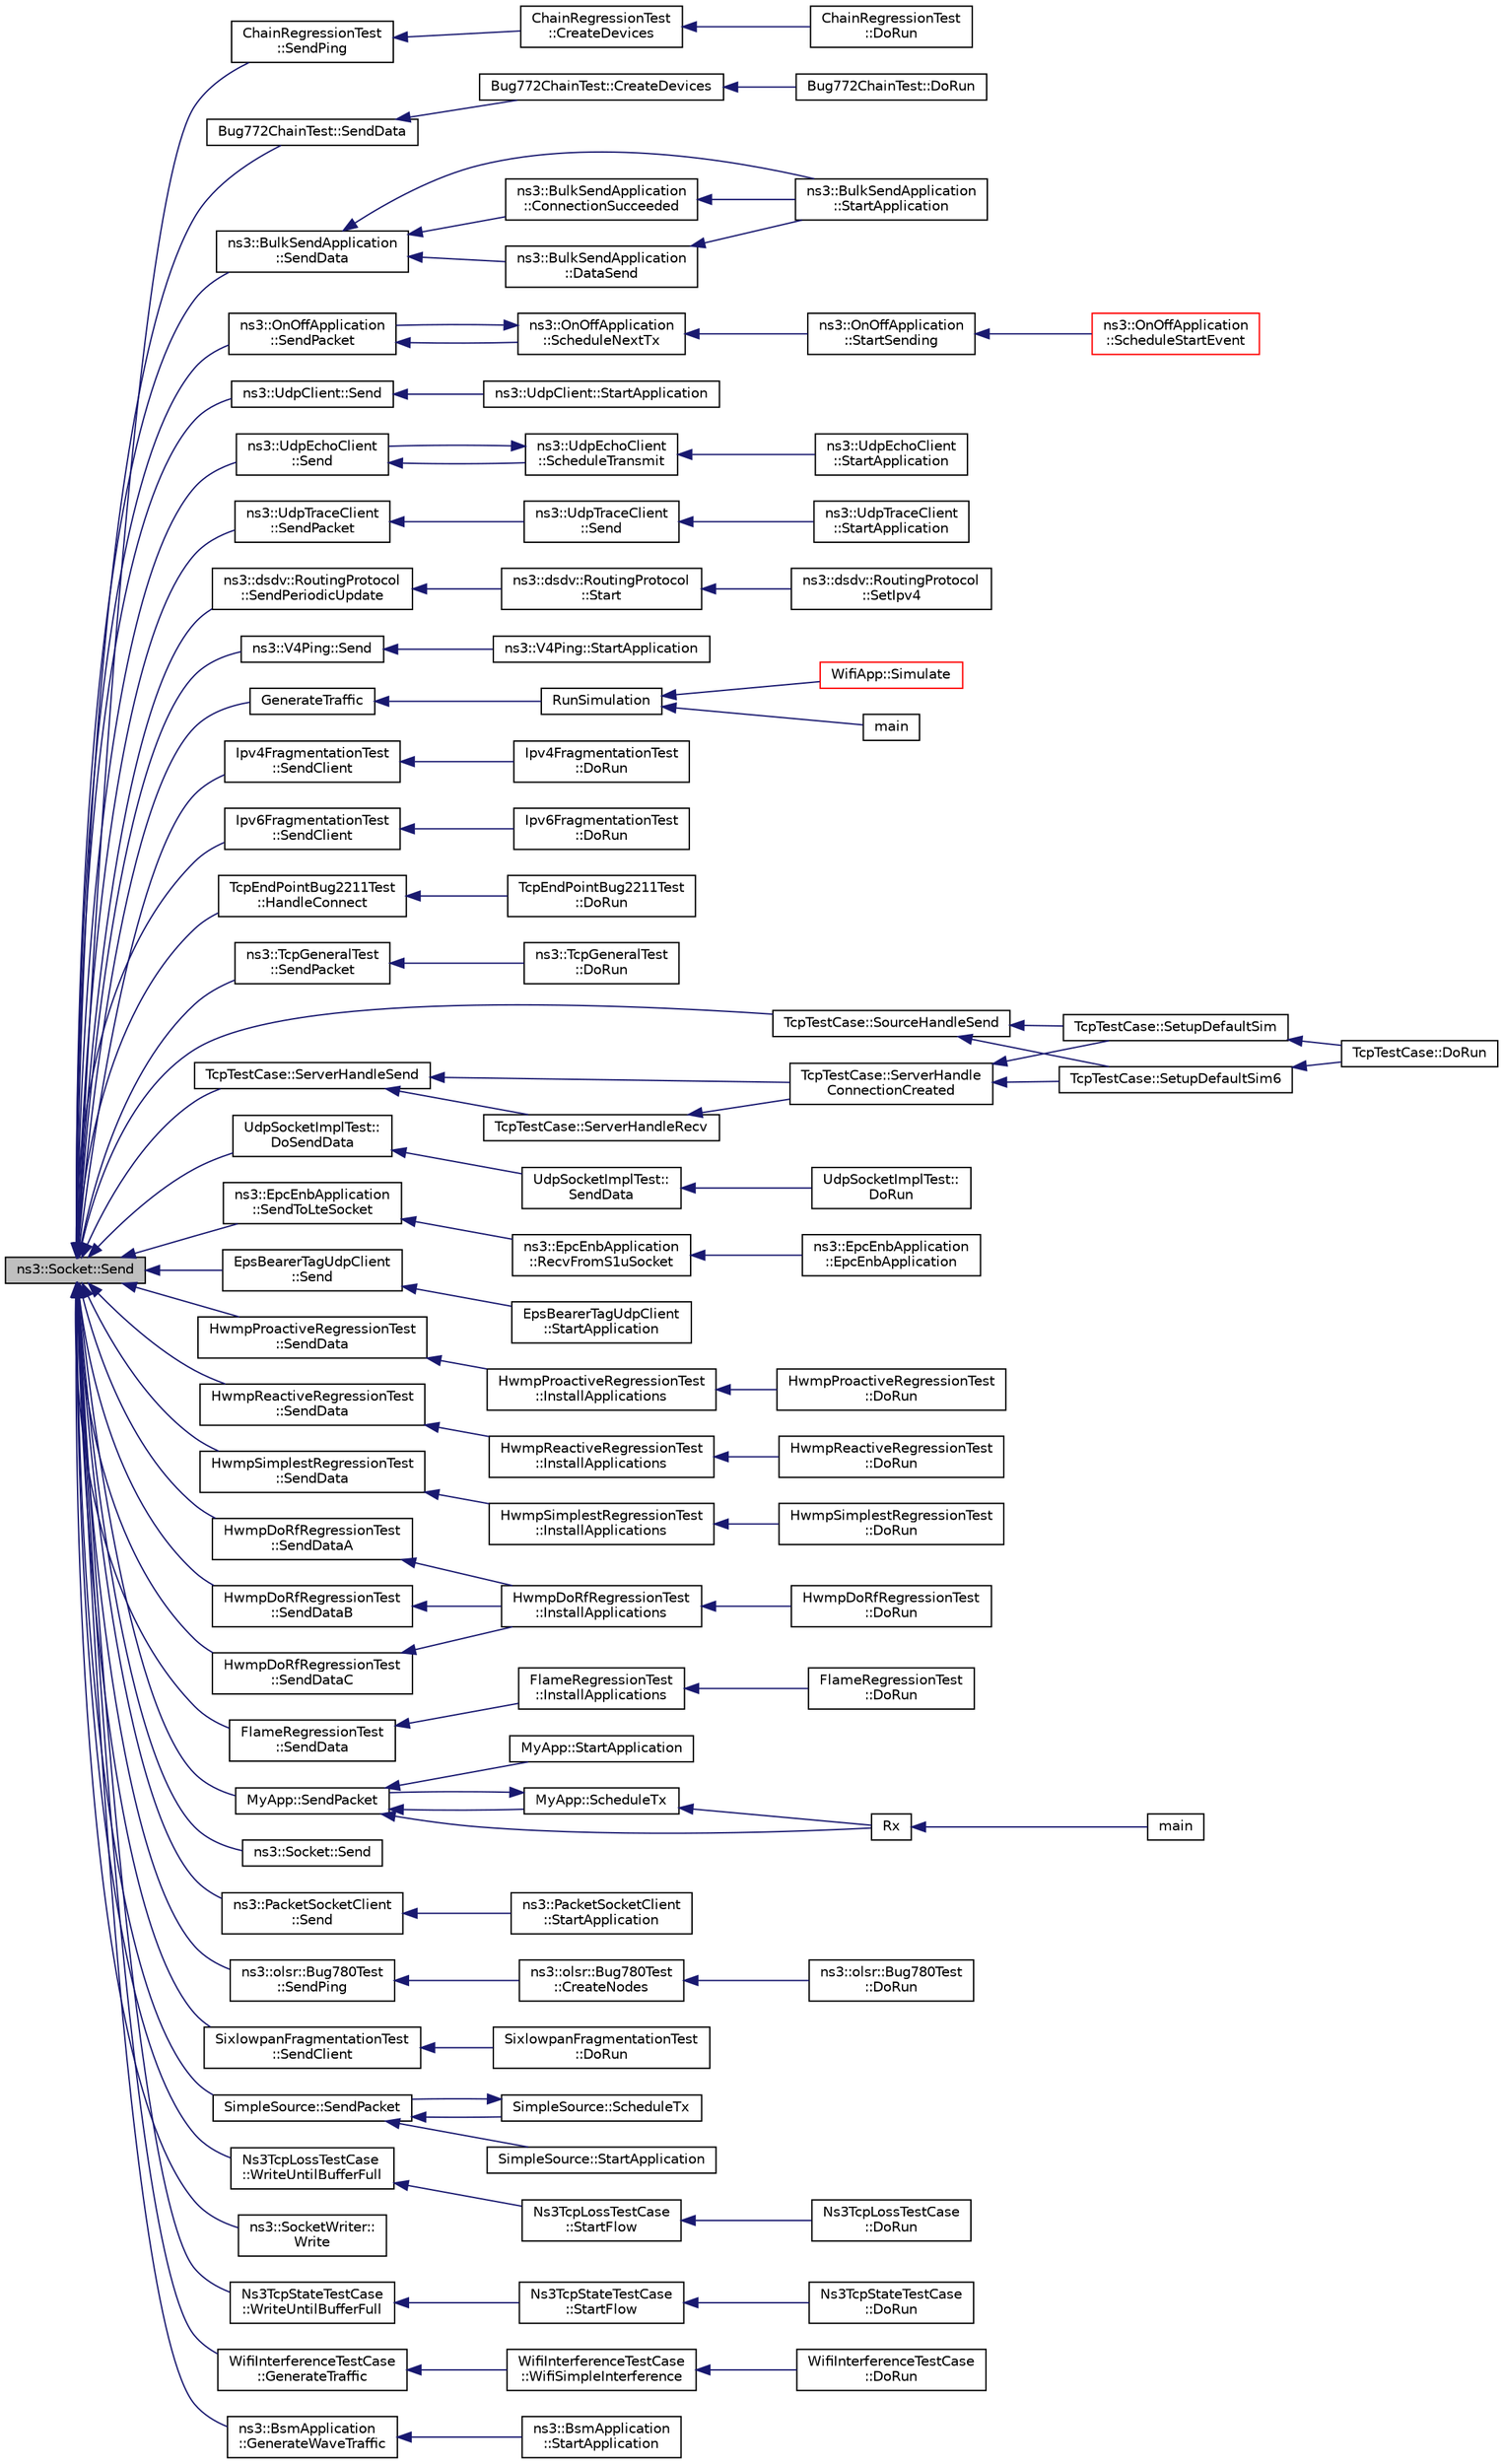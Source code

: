 digraph "ns3::Socket::Send"
{
  edge [fontname="Helvetica",fontsize="10",labelfontname="Helvetica",labelfontsize="10"];
  node [fontname="Helvetica",fontsize="10",shape=record];
  rankdir="LR";
  Node1 [label="ns3::Socket::Send",height=0.2,width=0.4,color="black", fillcolor="grey75", style="filled", fontcolor="black"];
  Node1 -> Node2 [dir="back",color="midnightblue",fontsize="10",style="solid"];
  Node2 [label="ChainRegressionTest\l::SendPing",height=0.2,width=0.4,color="black", fillcolor="white", style="filled",URL="$da/d19/classChainRegressionTest.html#a7282b25c193b2b0f237263616b10f251",tooltip="Send one ping. "];
  Node2 -> Node3 [dir="back",color="midnightblue",fontsize="10",style="solid"];
  Node3 [label="ChainRegressionTest\l::CreateDevices",height=0.2,width=0.4,color="black", fillcolor="white", style="filled",URL="$da/d19/classChainRegressionTest.html#ae8b1dd906e3d52a223122c63d236bb19",tooltip="Create devices, install TCP/IP stack and applications. "];
  Node3 -> Node4 [dir="back",color="midnightblue",fontsize="10",style="solid"];
  Node4 [label="ChainRegressionTest\l::DoRun",height=0.2,width=0.4,color="black", fillcolor="white", style="filled",URL="$da/d19/classChainRegressionTest.html#a51aa3cae551407ee6a6f346c30e3cc43",tooltip="Go. "];
  Node1 -> Node5 [dir="back",color="midnightblue",fontsize="10",style="solid"];
  Node5 [label="Bug772ChainTest::SendData",height=0.2,width=0.4,color="black", fillcolor="white", style="filled",URL="$d0/d17/classBug772ChainTest.html#aa2ca782ce38d9b2435001b878650146c"];
  Node5 -> Node6 [dir="back",color="midnightblue",fontsize="10",style="solid"];
  Node6 [label="Bug772ChainTest::CreateDevices",height=0.2,width=0.4,color="black", fillcolor="white", style="filled",URL="$d0/d17/classBug772ChainTest.html#a9dfdee167ab354dd596e13d1a873e50a",tooltip="Create devices, install TCP/IP stack and applications. "];
  Node6 -> Node7 [dir="back",color="midnightblue",fontsize="10",style="solid"];
  Node7 [label="Bug772ChainTest::DoRun",height=0.2,width=0.4,color="black", fillcolor="white", style="filled",URL="$d0/d17/classBug772ChainTest.html#a28c0cb91d146d6b3fdfb86dc8dc1f5b6",tooltip="Go. "];
  Node1 -> Node8 [dir="back",color="midnightblue",fontsize="10",style="solid"];
  Node8 [label="ns3::BulkSendApplication\l::SendData",height=0.2,width=0.4,color="black", fillcolor="white", style="filled",URL="$de/dc0/classns3_1_1BulkSendApplication.html#afada5c9e192f74cce5eb7f99595d60da",tooltip="Send data until the L4 transmission buffer is full. "];
  Node8 -> Node9 [dir="back",color="midnightblue",fontsize="10",style="solid"];
  Node9 [label="ns3::BulkSendApplication\l::StartApplication",height=0.2,width=0.4,color="black", fillcolor="white", style="filled",URL="$de/dc0/classns3_1_1BulkSendApplication.html#aa3537015cd452ab46e5c80dc36caf865",tooltip="Application specific startup code. "];
  Node8 -> Node10 [dir="back",color="midnightblue",fontsize="10",style="solid"];
  Node10 [label="ns3::BulkSendApplication\l::ConnectionSucceeded",height=0.2,width=0.4,color="black", fillcolor="white", style="filled",URL="$de/dc0/classns3_1_1BulkSendApplication.html#a64f1bc4e311961311589e77f8309755a",tooltip="Connection Succeeded (called by Socket through a callback) "];
  Node10 -> Node9 [dir="back",color="midnightblue",fontsize="10",style="solid"];
  Node8 -> Node11 [dir="back",color="midnightblue",fontsize="10",style="solid"];
  Node11 [label="ns3::BulkSendApplication\l::DataSend",height=0.2,width=0.4,color="black", fillcolor="white", style="filled",URL="$de/dc0/classns3_1_1BulkSendApplication.html#a2641464e28f7d93996e74e8dbad6a15a",tooltip="Send more data as soon as some has been transmitted. "];
  Node11 -> Node9 [dir="back",color="midnightblue",fontsize="10",style="solid"];
  Node1 -> Node12 [dir="back",color="midnightblue",fontsize="10",style="solid"];
  Node12 [label="ns3::OnOffApplication\l::SendPacket",height=0.2,width=0.4,color="black", fillcolor="white", style="filled",URL="$dc/d04/classns3_1_1OnOffApplication.html#afe6fb4d4e772370c797b722dbe6f7e3f",tooltip="Send a packet. "];
  Node12 -> Node13 [dir="back",color="midnightblue",fontsize="10",style="solid"];
  Node13 [label="ns3::OnOffApplication\l::ScheduleNextTx",height=0.2,width=0.4,color="black", fillcolor="white", style="filled",URL="$dc/d04/classns3_1_1OnOffApplication.html#a654fc8acee0ccc66f1c736a06c5e149d",tooltip="Schedule the next packet transmission. "];
  Node13 -> Node14 [dir="back",color="midnightblue",fontsize="10",style="solid"];
  Node14 [label="ns3::OnOffApplication\l::StartSending",height=0.2,width=0.4,color="black", fillcolor="white", style="filled",URL="$dc/d04/classns3_1_1OnOffApplication.html#ac3d42b6fa582b938e0197c1b8c015583",tooltip="Start an On period. "];
  Node14 -> Node15 [dir="back",color="midnightblue",fontsize="10",style="solid"];
  Node15 [label="ns3::OnOffApplication\l::ScheduleStartEvent",height=0.2,width=0.4,color="red", fillcolor="white", style="filled",URL="$dc/d04/classns3_1_1OnOffApplication.html#a20124d7b90ced13c6b92388b6ab0d8f9",tooltip="Schedule the next On period start. "];
  Node13 -> Node12 [dir="back",color="midnightblue",fontsize="10",style="solid"];
  Node1 -> Node16 [dir="back",color="midnightblue",fontsize="10",style="solid"];
  Node16 [label="ns3::UdpClient::Send",height=0.2,width=0.4,color="black", fillcolor="white", style="filled",URL="$de/da9/classns3_1_1UdpClient.html#a1f30c47c9851f26913dbff4560979868",tooltip="Send a packet. "];
  Node16 -> Node17 [dir="back",color="midnightblue",fontsize="10",style="solid"];
  Node17 [label="ns3::UdpClient::StartApplication",height=0.2,width=0.4,color="black", fillcolor="white", style="filled",URL="$de/da9/classns3_1_1UdpClient.html#a18c3a451f2c18d2edc6a634a913f1474",tooltip="Application specific startup code. "];
  Node1 -> Node18 [dir="back",color="midnightblue",fontsize="10",style="solid"];
  Node18 [label="ns3::UdpEchoClient\l::Send",height=0.2,width=0.4,color="black", fillcolor="white", style="filled",URL="$de/d6b/classns3_1_1UdpEchoClient.html#acdbfd43efe67c30d2eb0b92a8dcbcdde",tooltip="Send a packet. "];
  Node18 -> Node19 [dir="back",color="midnightblue",fontsize="10",style="solid"];
  Node19 [label="ns3::UdpEchoClient\l::ScheduleTransmit",height=0.2,width=0.4,color="black", fillcolor="white", style="filled",URL="$de/d6b/classns3_1_1UdpEchoClient.html#aa80d42ed9fca35af021a8063686744b4",tooltip="Schedule the next packet transmission. "];
  Node19 -> Node20 [dir="back",color="midnightblue",fontsize="10",style="solid"];
  Node20 [label="ns3::UdpEchoClient\l::StartApplication",height=0.2,width=0.4,color="black", fillcolor="white", style="filled",URL="$de/d6b/classns3_1_1UdpEchoClient.html#a48fffea76bbceda5b0bec9c3007411fc",tooltip="Application specific startup code. "];
  Node19 -> Node18 [dir="back",color="midnightblue",fontsize="10",style="solid"];
  Node1 -> Node21 [dir="back",color="midnightblue",fontsize="10",style="solid"];
  Node21 [label="ns3::UdpTraceClient\l::SendPacket",height=0.2,width=0.4,color="black", fillcolor="white", style="filled",URL="$d4/d5a/structns3_1_1UdpTraceClient.html#a7dfbf9354c464bfe8fe303f520c0b83c",tooltip="Send a packet of a given size. "];
  Node21 -> Node22 [dir="back",color="midnightblue",fontsize="10",style="solid"];
  Node22 [label="ns3::UdpTraceClient\l::Send",height=0.2,width=0.4,color="black", fillcolor="white", style="filled",URL="$d4/d5a/structns3_1_1UdpTraceClient.html#a050aa4d5fea933c1093099846259f6ce",tooltip="Send a packet. "];
  Node22 -> Node23 [dir="back",color="midnightblue",fontsize="10",style="solid"];
  Node23 [label="ns3::UdpTraceClient\l::StartApplication",height=0.2,width=0.4,color="black", fillcolor="white", style="filled",URL="$d4/d5a/structns3_1_1UdpTraceClient.html#a7d28a5a8886372fc6b10d5fe9deca035",tooltip="Application specific startup code. "];
  Node1 -> Node24 [dir="back",color="midnightblue",fontsize="10",style="solid"];
  Node24 [label="ns3::dsdv::RoutingProtocol\l::SendPeriodicUpdate",height=0.2,width=0.4,color="black", fillcolor="white", style="filled",URL="$de/dca/classns3_1_1dsdv_1_1RoutingProtocol.html#a370e3ca262a505ec0fd30456f82b2aed",tooltip="Broadcasts the entire routing table for every PeriodicUpdateInterval. "];
  Node24 -> Node25 [dir="back",color="midnightblue",fontsize="10",style="solid"];
  Node25 [label="ns3::dsdv::RoutingProtocol\l::Start",height=0.2,width=0.4,color="black", fillcolor="white", style="filled",URL="$de/dca/classns3_1_1dsdv_1_1RoutingProtocol.html#a1e6145b4ecb927243c4758012036c45a",tooltip="Start protocol operation. "];
  Node25 -> Node26 [dir="back",color="midnightblue",fontsize="10",style="solid"];
  Node26 [label="ns3::dsdv::RoutingProtocol\l::SetIpv4",height=0.2,width=0.4,color="black", fillcolor="white", style="filled",URL="$de/dca/classns3_1_1dsdv_1_1RoutingProtocol.html#aab88c62fbd0567cf31d185cb58b23a44"];
  Node1 -> Node27 [dir="back",color="midnightblue",fontsize="10",style="solid"];
  Node27 [label="ns3::V4Ping::Send",height=0.2,width=0.4,color="black", fillcolor="white", style="filled",URL="$d3/da5/classns3_1_1V4Ping.html#a26d3a4285998df72a37dfa62b9097e4b",tooltip="Send one Ping (ICMP ECHO) to the destination. "];
  Node27 -> Node28 [dir="back",color="midnightblue",fontsize="10",style="solid"];
  Node28 [label="ns3::V4Ping::StartApplication",height=0.2,width=0.4,color="black", fillcolor="white", style="filled",URL="$d3/da5/classns3_1_1V4Ping.html#ac5176e135c81f0764bcd560c7fc71390",tooltip="Application specific startup code. "];
  Node1 -> Node29 [dir="back",color="midnightblue",fontsize="10",style="solid"];
  Node29 [label="GenerateTraffic",height=0.2,width=0.4,color="black", fillcolor="white", style="filled",URL="$d9/d41/main-simple_8cc.html#a56b0a2c40ec28496e4ff380c68b676f3"];
  Node29 -> Node30 [dir="back",color="midnightblue",fontsize="10",style="solid"];
  Node30 [label="RunSimulation",height=0.2,width=0.4,color="black", fillcolor="white", style="filled",URL="$d9/d41/main-simple_8cc.html#aae4a035f2107d100249164fe508bac66"];
  Node30 -> Node31 [dir="back",color="midnightblue",fontsize="10",style="solid"];
  Node31 [label="main",height=0.2,width=0.4,color="black", fillcolor="white", style="filled",URL="$d9/d41/main-simple_8cc.html#a0ddf1224851353fc92bfbff6f499fa97"];
  Node30 -> Node32 [dir="back",color="midnightblue",fontsize="10",style="solid"];
  Node32 [label="WifiApp::Simulate",height=0.2,width=0.4,color="red", fillcolor="white", style="filled",URL="$db/dbc/classWifiApp.html#a3a95c7b7e96a5c40810d6fee12b9540c",tooltip="Enacts simulation of an ns-3 wifi application. "];
  Node1 -> Node33 [dir="back",color="midnightblue",fontsize="10",style="solid"];
  Node33 [label="Ipv4FragmentationTest\l::SendClient",height=0.2,width=0.4,color="black", fillcolor="white", style="filled",URL="$d2/d57/classIpv4FragmentationTest.html#a3df0b70a39a1fec9205b40f47a64ab6f",tooltip="Send a packet. "];
  Node33 -> Node34 [dir="back",color="midnightblue",fontsize="10",style="solid"];
  Node34 [label="Ipv4FragmentationTest\l::DoRun",height=0.2,width=0.4,color="black", fillcolor="white", style="filled",URL="$d2/d57/classIpv4FragmentationTest.html#abe15a9d41a354bd95bf8c0b1622a54cb",tooltip="Implementation to actually run this TestCase. "];
  Node1 -> Node35 [dir="back",color="midnightblue",fontsize="10",style="solid"];
  Node35 [label="Ipv6FragmentationTest\l::SendClient",height=0.2,width=0.4,color="black", fillcolor="white", style="filled",URL="$d1/dbc/classIpv6FragmentationTest.html#ac687632e8c098b596c007d201f1d5f3c",tooltip="Send a packet. "];
  Node35 -> Node36 [dir="back",color="midnightblue",fontsize="10",style="solid"];
  Node36 [label="Ipv6FragmentationTest\l::DoRun",height=0.2,width=0.4,color="black", fillcolor="white", style="filled",URL="$d1/dbc/classIpv6FragmentationTest.html#a83bd2f74ceac188b83cfb604a90c7b7b",tooltip="Implementation to actually run this TestCase. "];
  Node1 -> Node37 [dir="back",color="midnightblue",fontsize="10",style="solid"];
  Node37 [label="TcpEndPointBug2211Test\l::HandleConnect",height=0.2,width=0.4,color="black", fillcolor="white", style="filled",URL="$da/dd3/classTcpEndPointBug2211Test.html#aeadec4cba94c55bd4e9b47b21652cfb6",tooltip="Handle a connection establishment. "];
  Node37 -> Node38 [dir="back",color="midnightblue",fontsize="10",style="solid"];
  Node38 [label="TcpEndPointBug2211Test\l::DoRun",height=0.2,width=0.4,color="black", fillcolor="white", style="filled",URL="$da/dd3/classTcpEndPointBug2211Test.html#ab0f069f68fbb6b3e69a42e090be8215c",tooltip="Implementation to actually run this TestCase. "];
  Node1 -> Node39 [dir="back",color="midnightblue",fontsize="10",style="solid"];
  Node39 [label="ns3::TcpGeneralTest\l::SendPacket",height=0.2,width=0.4,color="black", fillcolor="white", style="filled",URL="$d2/dfd/classns3_1_1TcpGeneralTest.html#ab7a2d9e8e8258fb18760c802ffa11c7c",tooltip="Send packets to other endpoint. "];
  Node39 -> Node40 [dir="back",color="midnightblue",fontsize="10",style="solid"];
  Node40 [label="ns3::TcpGeneralTest\l::DoRun",height=0.2,width=0.4,color="black", fillcolor="white", style="filled",URL="$d2/dfd/classns3_1_1TcpGeneralTest.html#a79f00453e60b95fcf8d22757593f5ed3",tooltip="Execute the tcp test. "];
  Node1 -> Node41 [dir="back",color="midnightblue",fontsize="10",style="solid"];
  Node41 [label="TcpTestCase::ServerHandleSend",height=0.2,width=0.4,color="black", fillcolor="white", style="filled",URL="$de/dae/classTcpTestCase.html#a1ba2bc3a0a5e84e07437e48e632fdbda",tooltip="Server: Send data. "];
  Node41 -> Node42 [dir="back",color="midnightblue",fontsize="10",style="solid"];
  Node42 [label="TcpTestCase::ServerHandle\lConnectionCreated",height=0.2,width=0.4,color="black", fillcolor="white", style="filled",URL="$de/dae/classTcpTestCase.html#a92ee004cc017259628ac1731ca4e040a",tooltip="Server: Handle connection created. "];
  Node42 -> Node43 [dir="back",color="midnightblue",fontsize="10",style="solid"];
  Node43 [label="TcpTestCase::SetupDefaultSim",height=0.2,width=0.4,color="black", fillcolor="white", style="filled",URL="$de/dae/classTcpTestCase.html#aa0635586d1df558a59adf3ab92cdd511",tooltip="Setup the test (IPv4 version). "];
  Node43 -> Node44 [dir="back",color="midnightblue",fontsize="10",style="solid"];
  Node44 [label="TcpTestCase::DoRun",height=0.2,width=0.4,color="black", fillcolor="white", style="filled",URL="$de/dae/classTcpTestCase.html#a8c4c4fa54e3c71ae1fca781357605134",tooltip="Implementation to actually run this TestCase. "];
  Node42 -> Node45 [dir="back",color="midnightblue",fontsize="10",style="solid"];
  Node45 [label="TcpTestCase::SetupDefaultSim6",height=0.2,width=0.4,color="black", fillcolor="white", style="filled",URL="$de/dae/classTcpTestCase.html#ad45a412dd010f36d8b396ab83df8acd6",tooltip="Setup the test (IPv6 version). "];
  Node45 -> Node44 [dir="back",color="midnightblue",fontsize="10",style="solid"];
  Node41 -> Node46 [dir="back",color="midnightblue",fontsize="10",style="solid"];
  Node46 [label="TcpTestCase::ServerHandleRecv",height=0.2,width=0.4,color="black", fillcolor="white", style="filled",URL="$de/dae/classTcpTestCase.html#a42ede7664eb853794823d249b65df402",tooltip="Server: Receive data. "];
  Node46 -> Node42 [dir="back",color="midnightblue",fontsize="10",style="solid"];
  Node1 -> Node47 [dir="back",color="midnightblue",fontsize="10",style="solid"];
  Node47 [label="TcpTestCase::SourceHandleSend",height=0.2,width=0.4,color="black", fillcolor="white", style="filled",URL="$de/dae/classTcpTestCase.html#ae2b2672883a732447f02e4bf82840f34",tooltip="Client: Send data. "];
  Node47 -> Node43 [dir="back",color="midnightblue",fontsize="10",style="solid"];
  Node47 -> Node45 [dir="back",color="midnightblue",fontsize="10",style="solid"];
  Node1 -> Node48 [dir="back",color="midnightblue",fontsize="10",style="solid"];
  Node48 [label="UdpSocketImplTest::\lDoSendData",height=0.2,width=0.4,color="black", fillcolor="white", style="filled",URL="$da/d08/classUdpSocketImplTest.html#abb4bfa5a84b8b642f22fd0f8981bf515",tooltip="Send data. "];
  Node48 -> Node49 [dir="back",color="midnightblue",fontsize="10",style="solid"];
  Node49 [label="UdpSocketImplTest::\lSendData",height=0.2,width=0.4,color="black", fillcolor="white", style="filled",URL="$da/d08/classUdpSocketImplTest.html#a69244de27acf4b1f164091057321b414",tooltip="Send data. "];
  Node49 -> Node50 [dir="back",color="midnightblue",fontsize="10",style="solid"];
  Node50 [label="UdpSocketImplTest::\lDoRun",height=0.2,width=0.4,color="black", fillcolor="white", style="filled",URL="$da/d08/classUdpSocketImplTest.html#a186599e6487c7c550383f236042f3cd4",tooltip="Implementation to actually run this TestCase. "];
  Node1 -> Node51 [dir="back",color="midnightblue",fontsize="10",style="solid"];
  Node51 [label="ns3::EpcEnbApplication\l::SendToLteSocket",height=0.2,width=0.4,color="black", fillcolor="white", style="filled",URL="$d9/d42/classns3_1_1EpcEnbApplication.html#a793f953acd337fdccf43f468e1f5ea63"];
  Node51 -> Node52 [dir="back",color="midnightblue",fontsize="10",style="solid"];
  Node52 [label="ns3::EpcEnbApplication\l::RecvFromS1uSocket",height=0.2,width=0.4,color="black", fillcolor="white", style="filled",URL="$d9/d42/classns3_1_1EpcEnbApplication.html#a924ee9f091bc38a41b0f421091fb1672"];
  Node52 -> Node53 [dir="back",color="midnightblue",fontsize="10",style="solid"];
  Node53 [label="ns3::EpcEnbApplication\l::EpcEnbApplication",height=0.2,width=0.4,color="black", fillcolor="white", style="filled",URL="$d9/d42/classns3_1_1EpcEnbApplication.html#af36198bbc50d4acfb104fe448c25a041"];
  Node1 -> Node54 [dir="back",color="midnightblue",fontsize="10",style="solid"];
  Node54 [label="EpsBearerTagUdpClient\l::Send",height=0.2,width=0.4,color="black", fillcolor="white", style="filled",URL="$d3/dd3/classEpsBearerTagUdpClient.html#a174ab1c14216adab1d1d231746d1a005"];
  Node54 -> Node55 [dir="back",color="midnightblue",fontsize="10",style="solid"];
  Node55 [label="EpsBearerTagUdpClient\l::StartApplication",height=0.2,width=0.4,color="black", fillcolor="white", style="filled",URL="$d3/dd3/classEpsBearerTagUdpClient.html#aa750a1c9d67603e34e30cbbdde365380",tooltip="Application specific startup code. "];
  Node1 -> Node56 [dir="back",color="midnightblue",fontsize="10",style="solid"];
  Node56 [label="HwmpProactiveRegressionTest\l::SendData",height=0.2,width=0.4,color="black", fillcolor="white", style="filled",URL="$d2/d20/classHwmpProactiveRegressionTest.html#a0277f83b87ead8955c6767a0c3d2dcce"];
  Node56 -> Node57 [dir="back",color="midnightblue",fontsize="10",style="solid"];
  Node57 [label="HwmpProactiveRegressionTest\l::InstallApplications",height=0.2,width=0.4,color="black", fillcolor="white", style="filled",URL="$d2/d20/classHwmpProactiveRegressionTest.html#a5ac65c255244e762db83fbf0643bb30a",tooltip="Install application function. "];
  Node57 -> Node58 [dir="back",color="midnightblue",fontsize="10",style="solid"];
  Node58 [label="HwmpProactiveRegressionTest\l::DoRun",height=0.2,width=0.4,color="black", fillcolor="white", style="filled",URL="$d2/d20/classHwmpProactiveRegressionTest.html#ad000db534766301050336560b08b531e",tooltip="Implementation to actually run this TestCase. "];
  Node1 -> Node59 [dir="back",color="midnightblue",fontsize="10",style="solid"];
  Node59 [label="HwmpReactiveRegressionTest\l::SendData",height=0.2,width=0.4,color="black", fillcolor="white", style="filled",URL="$d2/dcc/classHwmpReactiveRegressionTest.html#a592ecd22aea39386c4182533b83f1f10"];
  Node59 -> Node60 [dir="back",color="midnightblue",fontsize="10",style="solid"];
  Node60 [label="HwmpReactiveRegressionTest\l::InstallApplications",height=0.2,width=0.4,color="black", fillcolor="white", style="filled",URL="$d2/dcc/classHwmpReactiveRegressionTest.html#aff40d00524e84993b9cd2f391ae33a55",tooltip="Install application function. "];
  Node60 -> Node61 [dir="back",color="midnightblue",fontsize="10",style="solid"];
  Node61 [label="HwmpReactiveRegressionTest\l::DoRun",height=0.2,width=0.4,color="black", fillcolor="white", style="filled",URL="$d2/dcc/classHwmpReactiveRegressionTest.html#ae66a095a74ef4e2cbdfc0d042b50e63c",tooltip="Implementation to actually run this TestCase. "];
  Node1 -> Node62 [dir="back",color="midnightblue",fontsize="10",style="solid"];
  Node62 [label="HwmpSimplestRegressionTest\l::SendData",height=0.2,width=0.4,color="black", fillcolor="white", style="filled",URL="$de/daa/classHwmpSimplestRegressionTest.html#a8d054361a03110baf4d64e28695899f3"];
  Node62 -> Node63 [dir="back",color="midnightblue",fontsize="10",style="solid"];
  Node63 [label="HwmpSimplestRegressionTest\l::InstallApplications",height=0.2,width=0.4,color="black", fillcolor="white", style="filled",URL="$de/daa/classHwmpSimplestRegressionTest.html#a8c6e0b9cf7ae88ff06694a2520978ffc",tooltip="Install application function. "];
  Node63 -> Node64 [dir="back",color="midnightblue",fontsize="10",style="solid"];
  Node64 [label="HwmpSimplestRegressionTest\l::DoRun",height=0.2,width=0.4,color="black", fillcolor="white", style="filled",URL="$de/daa/classHwmpSimplestRegressionTest.html#a66060eab1ba10620e724e97901e03168",tooltip="Implementation to actually run this TestCase. "];
  Node1 -> Node65 [dir="back",color="midnightblue",fontsize="10",style="solid"];
  Node65 [label="HwmpDoRfRegressionTest\l::SendDataA",height=0.2,width=0.4,color="black", fillcolor="white", style="filled",URL="$d2/dbe/classHwmpDoRfRegressionTest.html#a10cd000646d6a6d09d08c02d3151c9fc"];
  Node65 -> Node66 [dir="back",color="midnightblue",fontsize="10",style="solid"];
  Node66 [label="HwmpDoRfRegressionTest\l::InstallApplications",height=0.2,width=0.4,color="black", fillcolor="white", style="filled",URL="$d2/dbe/classHwmpDoRfRegressionTest.html#abf793b52b9897879d95442b67ba1b7ec",tooltip="Install application function. "];
  Node66 -> Node67 [dir="back",color="midnightblue",fontsize="10",style="solid"];
  Node67 [label="HwmpDoRfRegressionTest\l::DoRun",height=0.2,width=0.4,color="black", fillcolor="white", style="filled",URL="$d2/dbe/classHwmpDoRfRegressionTest.html#a31af438e94ab7ed25d9837a3f47f77b0",tooltip="Implementation to actually run this TestCase. "];
  Node1 -> Node68 [dir="back",color="midnightblue",fontsize="10",style="solid"];
  Node68 [label="HwmpDoRfRegressionTest\l::SendDataB",height=0.2,width=0.4,color="black", fillcolor="white", style="filled",URL="$d2/dbe/classHwmpDoRfRegressionTest.html#a91c4736414815c8fd933dc2cf23146a6"];
  Node68 -> Node66 [dir="back",color="midnightblue",fontsize="10",style="solid"];
  Node1 -> Node69 [dir="back",color="midnightblue",fontsize="10",style="solid"];
  Node69 [label="HwmpDoRfRegressionTest\l::SendDataC",height=0.2,width=0.4,color="black", fillcolor="white", style="filled",URL="$d2/dbe/classHwmpDoRfRegressionTest.html#a55d04193b7d503995b91ac3fe6aa6fa4"];
  Node69 -> Node66 [dir="back",color="midnightblue",fontsize="10",style="solid"];
  Node1 -> Node70 [dir="back",color="midnightblue",fontsize="10",style="solid"];
  Node70 [label="FlameRegressionTest\l::SendData",height=0.2,width=0.4,color="black", fillcolor="white", style="filled",URL="$d7/dd4/classFlameRegressionTest.html#a8745e5dad068bbfecd1df44601154cb0"];
  Node70 -> Node71 [dir="back",color="midnightblue",fontsize="10",style="solid"];
  Node71 [label="FlameRegressionTest\l::InstallApplications",height=0.2,width=0.4,color="black", fillcolor="white", style="filled",URL="$d7/dd4/classFlameRegressionTest.html#a4ecfd50a2506bba8a65b7143539998b1",tooltip="Install application function. "];
  Node71 -> Node72 [dir="back",color="midnightblue",fontsize="10",style="solid"];
  Node72 [label="FlameRegressionTest\l::DoRun",height=0.2,width=0.4,color="black", fillcolor="white", style="filled",URL="$d7/dd4/classFlameRegressionTest.html#aa1cc862bafd9d367a75cc42c9779b603",tooltip="Implementation to actually run this TestCase. "];
  Node1 -> Node73 [dir="back",color="midnightblue",fontsize="10",style="solid"];
  Node73 [label="MyApp::SendPacket",height=0.2,width=0.4,color="black", fillcolor="white", style="filled",URL="$d1/d4a/classMyApp.html#aec30dc53058a6239182294be2b60734e"];
  Node73 -> Node74 [dir="back",color="midnightblue",fontsize="10",style="solid"];
  Node74 [label="MyApp::StartApplication",height=0.2,width=0.4,color="black", fillcolor="white", style="filled",URL="$d1/d4a/classMyApp.html#a716120e3449296007a1b493db4a16560",tooltip="Application specific startup code. "];
  Node73 -> Node75 [dir="back",color="midnightblue",fontsize="10",style="solid"];
  Node75 [label="MyApp::ScheduleTx",height=0.2,width=0.4,color="black", fillcolor="white", style="filled",URL="$d1/d4a/classMyApp.html#a58aa062a269ba2e29250db014d369a18"];
  Node75 -> Node73 [dir="back",color="midnightblue",fontsize="10",style="solid"];
  Node75 -> Node76 [dir="back",color="midnightblue",fontsize="10",style="solid"];
  Node76 [label="Rx",height=0.2,width=0.4,color="black", fillcolor="white", style="filled",URL="$d6/d3f/mmwave-tcp-example_8cc.html#a44926b91325d01c8749a8e4728a65087"];
  Node76 -> Node77 [dir="back",color="midnightblue",fontsize="10",style="solid"];
  Node77 [label="main",height=0.2,width=0.4,color="black", fillcolor="white", style="filled",URL="$d6/d3f/mmwave-tcp-example_8cc.html#a0ddf1224851353fc92bfbff6f499fa97"];
  Node73 -> Node76 [dir="back",color="midnightblue",fontsize="10",style="solid"];
  Node1 -> Node78 [dir="back",color="midnightblue",fontsize="10",style="solid"];
  Node78 [label="ns3::Socket::Send",height=0.2,width=0.4,color="black", fillcolor="white", style="filled",URL="$d9/df2/classns3_1_1Socket.html#a3c439c8d005bf0fdd2480c93a0e8056c",tooltip="Send data (or dummy data) to the remote host. "];
  Node1 -> Node79 [dir="back",color="midnightblue",fontsize="10",style="solid"];
  Node79 [label="ns3::PacketSocketClient\l::Send",height=0.2,width=0.4,color="black", fillcolor="white", style="filled",URL="$d0/dcc/classns3_1_1PacketSocketClient.html#ad3a4b71574d311bbc927ec46dc52abd0",tooltip="Send a packet. "];
  Node79 -> Node80 [dir="back",color="midnightblue",fontsize="10",style="solid"];
  Node80 [label="ns3::PacketSocketClient\l::StartApplication",height=0.2,width=0.4,color="black", fillcolor="white", style="filled",URL="$d0/dcc/classns3_1_1PacketSocketClient.html#a51fe7978d43291735b363a7060512c37",tooltip="Application specific startup code. "];
  Node1 -> Node81 [dir="back",color="midnightblue",fontsize="10",style="solid"];
  Node81 [label="ns3::olsr::Bug780Test\l::SendPing",height=0.2,width=0.4,color="black", fillcolor="white", style="filled",URL="$d9/d95/classns3_1_1olsr_1_1Bug780Test.html#acdcf92bc12c53b5df1da229300d2f280",tooltip="Send one ping. "];
  Node81 -> Node82 [dir="back",color="midnightblue",fontsize="10",style="solid"];
  Node82 [label="ns3::olsr::Bug780Test\l::CreateNodes",height=0.2,width=0.4,color="black", fillcolor="white", style="filled",URL="$d9/d95/classns3_1_1olsr_1_1Bug780Test.html#a87a836a5491da4a21a0b51d2a647b422",tooltip="Create & configure test network. "];
  Node82 -> Node83 [dir="back",color="midnightblue",fontsize="10",style="solid"];
  Node83 [label="ns3::olsr::Bug780Test\l::DoRun",height=0.2,width=0.4,color="black", fillcolor="white", style="filled",URL="$d9/d95/classns3_1_1olsr_1_1Bug780Test.html#aea2f01c8e6af5f1363b67a23ccaaf030",tooltip="Go. "];
  Node1 -> Node84 [dir="back",color="midnightblue",fontsize="10",style="solid"];
  Node84 [label="SixlowpanFragmentationTest\l::SendClient",height=0.2,width=0.4,color="black", fillcolor="white", style="filled",URL="$df/dc3/classSixlowpanFragmentationTest.html#abf4cbe3df8958b6275ef164cb6a7aea5"];
  Node84 -> Node85 [dir="back",color="midnightblue",fontsize="10",style="solid"];
  Node85 [label="SixlowpanFragmentationTest\l::DoRun",height=0.2,width=0.4,color="black", fillcolor="white", style="filled",URL="$df/dc3/classSixlowpanFragmentationTest.html#ae85beebff8e7d4f8c1e108beb17df274",tooltip="Implementation to actually run this TestCase. "];
  Node1 -> Node86 [dir="back",color="midnightblue",fontsize="10",style="solid"];
  Node86 [label="SimpleSource::SendPacket",height=0.2,width=0.4,color="black", fillcolor="white", style="filled",URL="$d9/d97/classSimpleSource.html#ae1b5c282b00b2e06301c5b8659082cd1"];
  Node86 -> Node87 [dir="back",color="midnightblue",fontsize="10",style="solid"];
  Node87 [label="SimpleSource::StartApplication",height=0.2,width=0.4,color="black", fillcolor="white", style="filled",URL="$d9/d97/classSimpleSource.html#a081ae355f30d29afa055f20a1c7c9896",tooltip="Application specific startup code. "];
  Node86 -> Node88 [dir="back",color="midnightblue",fontsize="10",style="solid"];
  Node88 [label="SimpleSource::ScheduleTx",height=0.2,width=0.4,color="black", fillcolor="white", style="filled",URL="$d9/d97/classSimpleSource.html#ae3e167b005ac1ba95c7c5e6f4fc5ff99"];
  Node88 -> Node86 [dir="back",color="midnightblue",fontsize="10",style="solid"];
  Node1 -> Node89 [dir="back",color="midnightblue",fontsize="10",style="solid"];
  Node89 [label="Ns3TcpLossTestCase\l::WriteUntilBufferFull",height=0.2,width=0.4,color="black", fillcolor="white", style="filled",URL="$d7/d40/classNs3TcpLossTestCase.html#ad1c2e8c2cf5e35baa4d8860c9d941af8"];
  Node89 -> Node90 [dir="back",color="midnightblue",fontsize="10",style="solid"];
  Node90 [label="Ns3TcpLossTestCase\l::StartFlow",height=0.2,width=0.4,color="black", fillcolor="white", style="filled",URL="$d7/d40/classNs3TcpLossTestCase.html#a4a1869d1f22376be8825bab6cb172e30"];
  Node90 -> Node91 [dir="back",color="midnightblue",fontsize="10",style="solid"];
  Node91 [label="Ns3TcpLossTestCase\l::DoRun",height=0.2,width=0.4,color="black", fillcolor="white", style="filled",URL="$d7/d40/classNs3TcpLossTestCase.html#aa6494c8b5df42627efd9625374b2eeeb",tooltip="Implementation to actually run this TestCase. "];
  Node1 -> Node92 [dir="back",color="midnightblue",fontsize="10",style="solid"];
  Node92 [label="ns3::SocketWriter::\lWrite",height=0.2,width=0.4,color="black", fillcolor="white", style="filled",URL="$d3/dc9/classns3_1_1SocketWriter.html#a8fd5c60d718d8e52b1861a760b25decb"];
  Node1 -> Node93 [dir="back",color="midnightblue",fontsize="10",style="solid"];
  Node93 [label="Ns3TcpStateTestCase\l::WriteUntilBufferFull",height=0.2,width=0.4,color="black", fillcolor="white", style="filled",URL="$d4/d4d/classNs3TcpStateTestCase.html#ab52f727ef7454eae1f4a6a5a491c019a"];
  Node93 -> Node94 [dir="back",color="midnightblue",fontsize="10",style="solid"];
  Node94 [label="Ns3TcpStateTestCase\l::StartFlow",height=0.2,width=0.4,color="black", fillcolor="white", style="filled",URL="$d4/d4d/classNs3TcpStateTestCase.html#a27240502909a83e4ca4895a96986ea98"];
  Node94 -> Node95 [dir="back",color="midnightblue",fontsize="10",style="solid"];
  Node95 [label="Ns3TcpStateTestCase\l::DoRun",height=0.2,width=0.4,color="black", fillcolor="white", style="filled",URL="$d4/d4d/classNs3TcpStateTestCase.html#a62dd7855d89e540bf08e8ac2e9febf9f",tooltip="Implementation to actually run this TestCase. "];
  Node1 -> Node96 [dir="back",color="midnightblue",fontsize="10",style="solid"];
  Node96 [label="WifiInterferenceTestCase\l::GenerateTraffic",height=0.2,width=0.4,color="black", fillcolor="white", style="filled",URL="$dc/d37/classWifiInterferenceTestCase.html#a5ad509bd0112e0cf6de835cd4cabbb2b"];
  Node96 -> Node97 [dir="back",color="midnightblue",fontsize="10",style="solid"];
  Node97 [label="WifiInterferenceTestCase\l::WifiSimpleInterference",height=0.2,width=0.4,color="black", fillcolor="white", style="filled",URL="$dc/d37/classWifiInterferenceTestCase.html#a360c9c443551246707b58ee879c37a5a"];
  Node97 -> Node98 [dir="back",color="midnightblue",fontsize="10",style="solid"];
  Node98 [label="WifiInterferenceTestCase\l::DoRun",height=0.2,width=0.4,color="black", fillcolor="white", style="filled",URL="$dc/d37/classWifiInterferenceTestCase.html#a1823c61fbe424309cf15e81ee03f398a",tooltip="Implementation to actually run this TestCase. "];
  Node1 -> Node99 [dir="back",color="midnightblue",fontsize="10",style="solid"];
  Node99 [label="ns3::BsmApplication\l::GenerateWaveTraffic",height=0.2,width=0.4,color="black", fillcolor="white", style="filled",URL="$d9/ddb/classns3_1_1BsmApplication.html#a22a009e7512e5df69dd9b81f96d15f51",tooltip="Creates and transmits a WAVE BSM packet. "];
  Node99 -> Node100 [dir="back",color="midnightblue",fontsize="10",style="solid"];
  Node100 [label="ns3::BsmApplication\l::StartApplication",height=0.2,width=0.4,color="black", fillcolor="white", style="filled",URL="$d9/ddb/classns3_1_1BsmApplication.html#a2caf2e381d781dfde58e39f19a220523",tooltip="Called at time specified by Start. "];
}
